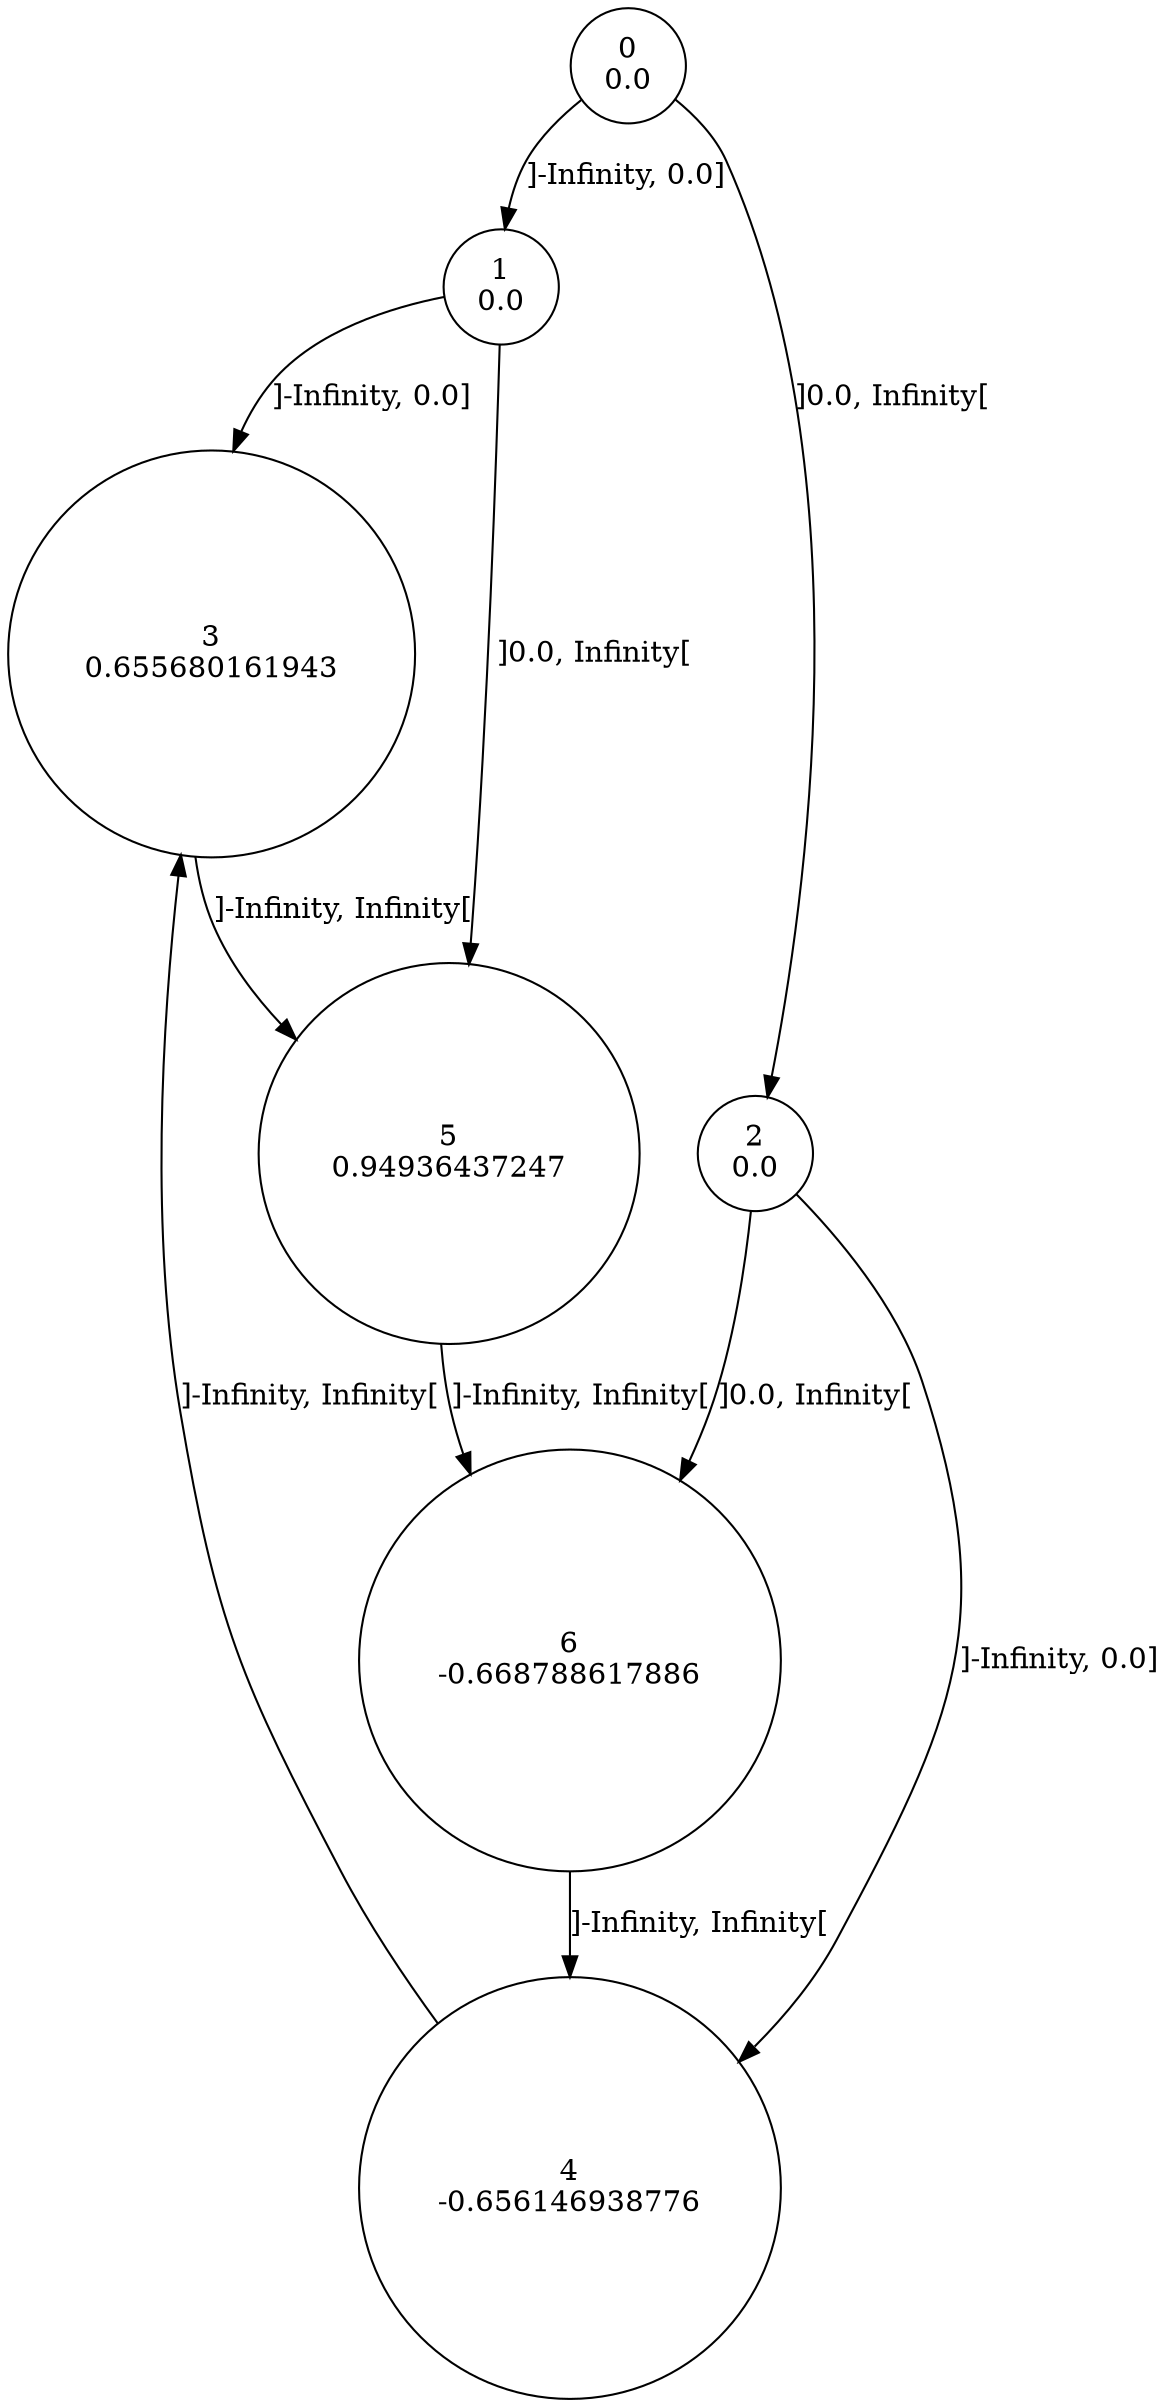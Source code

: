digraph a {
0 [shape=circle, label="0\n0.0"];
	0 -> 1 [label="]-Infinity, 0.0]"];
	0 -> 2 [label="]0.0, Infinity["];
1 [shape=circle, label="1\n0.0"];
	1 -> 3 [label="]-Infinity, 0.0]"];
	1 -> 5 [label="]0.0, Infinity["];
2 [shape=circle, label="2\n0.0"];
	2 -> 4 [label="]-Infinity, 0.0]"];
	2 -> 6 [label="]0.0, Infinity["];
3 [shape=circle, label="3\n0.655680161943"];
	3 -> 5 [label="]-Infinity, Infinity["];
4 [shape=circle, label="4\n-0.656146938776"];
	4 -> 3 [label="]-Infinity, Infinity["];
5 [shape=circle, label="5\n0.94936437247"];
	5 -> 6 [label="]-Infinity, Infinity["];
6 [shape=circle, label="6\n-0.668788617886"];
	6 -> 4 [label="]-Infinity, Infinity["];
}